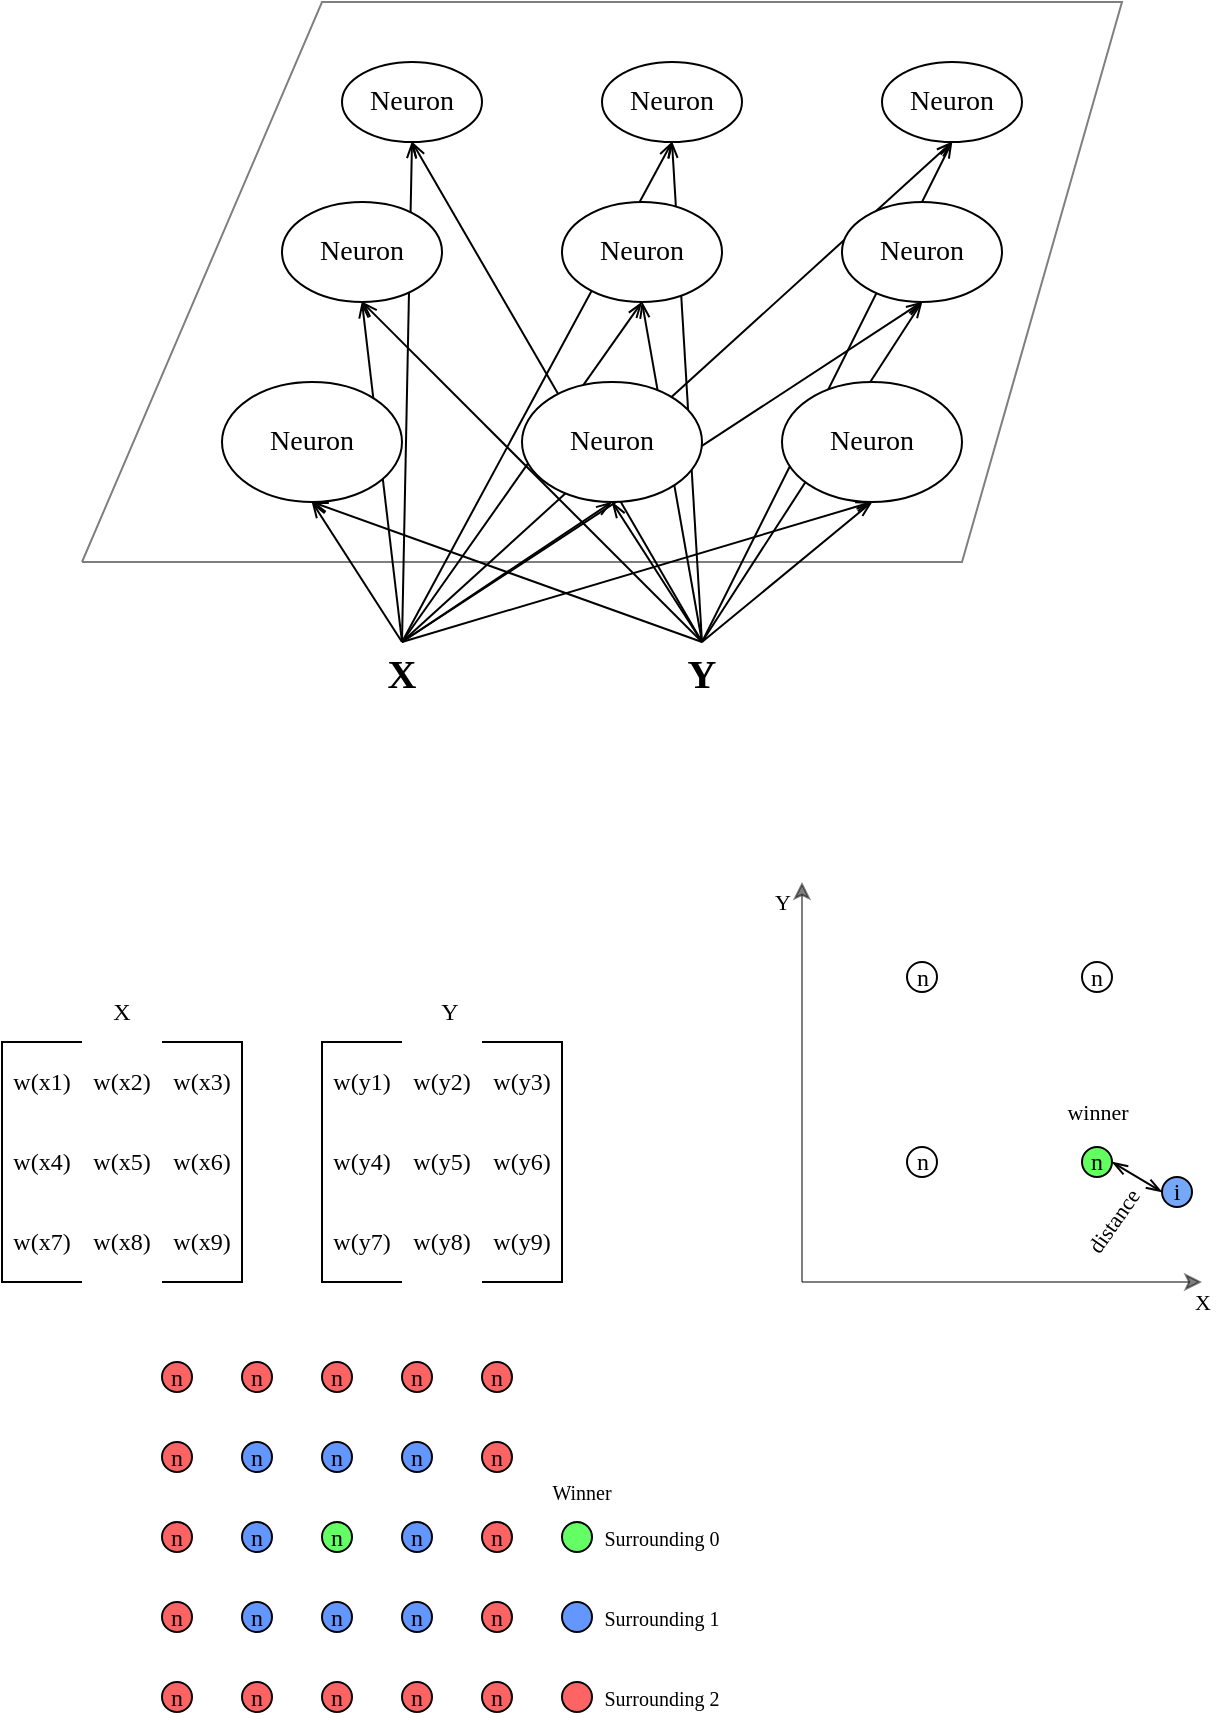 <mxfile version="24.8.3">
  <diagram name="Stránka-1" id="-_9v5eID9Npz3uLiCwEH">
    <mxGraphModel dx="500" dy="269" grid="1" gridSize="10" guides="1" tooltips="1" connect="1" arrows="1" fold="1" page="1" pageScale="1" pageWidth="827" pageHeight="1169" math="0" shadow="0">
      <root>
        <mxCell id="0" />
        <mxCell id="1" parent="0" />
        <mxCell id="UTw3ULWgcbPNzV8K0Oq_-37" value="" style="endArrow=openThin;html=1;rounded=0;exitX=0.5;exitY=0;exitDx=0;exitDy=0;entryX=0.5;entryY=1;entryDx=0;entryDy=0;endFill=0;" edge="1" parent="1" source="UTw3ULWgcbPNzV8K0Oq_-19" target="UTw3ULWgcbPNzV8K0Oq_-2">
          <mxGeometry width="50" height="50" relative="1" as="geometry">
            <mxPoint x="540" y="430" as="sourcePoint" />
            <mxPoint x="650" y="260" as="targetPoint" />
          </mxGeometry>
        </mxCell>
        <mxCell id="UTw3ULWgcbPNzV8K0Oq_-36" value="" style="endArrow=openThin;html=1;rounded=0;exitX=0.5;exitY=0;exitDx=0;exitDy=0;entryX=0.5;entryY=1;entryDx=0;entryDy=0;endFill=0;" edge="1" parent="1" source="UTw3ULWgcbPNzV8K0Oq_-19" target="UTw3ULWgcbPNzV8K0Oq_-6">
          <mxGeometry width="50" height="50" relative="1" as="geometry">
            <mxPoint x="530" y="420" as="sourcePoint" />
            <mxPoint x="640" y="250" as="targetPoint" />
          </mxGeometry>
        </mxCell>
        <mxCell id="UTw3ULWgcbPNzV8K0Oq_-35" value="" style="endArrow=openThin;html=1;rounded=0;exitX=0.5;exitY=0;exitDx=0;exitDy=0;entryX=0.5;entryY=1;entryDx=0;entryDy=0;endFill=0;" edge="1" parent="1" source="UTw3ULWgcbPNzV8K0Oq_-19" target="UTw3ULWgcbPNzV8K0Oq_-7">
          <mxGeometry width="50" height="50" relative="1" as="geometry">
            <mxPoint x="520" y="410" as="sourcePoint" />
            <mxPoint x="630" y="240" as="targetPoint" />
          </mxGeometry>
        </mxCell>
        <mxCell id="UTw3ULWgcbPNzV8K0Oq_-34" value="" style="endArrow=openThin;html=1;rounded=0;exitX=0.5;exitY=0;exitDx=0;exitDy=0;entryX=0.5;entryY=1;entryDx=0;entryDy=0;endFill=0;" edge="1" parent="1" source="UTw3ULWgcbPNzV8K0Oq_-19" target="UTw3ULWgcbPNzV8K0Oq_-11">
          <mxGeometry width="50" height="50" relative="1" as="geometry">
            <mxPoint x="470" y="510" as="sourcePoint" />
            <mxPoint x="450" y="340" as="targetPoint" />
          </mxGeometry>
        </mxCell>
        <mxCell id="UTw3ULWgcbPNzV8K0Oq_-33" value="" style="endArrow=openThin;html=1;rounded=0;exitX=0.5;exitY=0;exitDx=0;exitDy=0;entryX=0.5;entryY=1;entryDx=0;entryDy=0;endFill=0;" edge="1" parent="1" source="UTw3ULWgcbPNzV8K0Oq_-19" target="UTw3ULWgcbPNzV8K0Oq_-10">
          <mxGeometry width="50" height="50" relative="1" as="geometry">
            <mxPoint x="460" y="500" as="sourcePoint" />
            <mxPoint x="440" y="330" as="targetPoint" />
          </mxGeometry>
        </mxCell>
        <mxCell id="UTw3ULWgcbPNzV8K0Oq_-28" value="" style="endArrow=openThin;html=1;rounded=0;exitX=0.5;exitY=0;exitDx=0;exitDy=0;entryX=0.5;entryY=1;entryDx=0;entryDy=0;endFill=0;" edge="1" parent="1" source="UTw3ULWgcbPNzV8K0Oq_-17" target="UTw3ULWgcbPNzV8K0Oq_-7">
          <mxGeometry width="50" height="50" relative="1" as="geometry">
            <mxPoint x="410" y="450" as="sourcePoint" />
            <mxPoint x="390" y="280" as="targetPoint" />
          </mxGeometry>
        </mxCell>
        <mxCell id="UTw3ULWgcbPNzV8K0Oq_-27" value="" style="endArrow=openThin;html=1;rounded=0;exitX=0.5;exitY=0;exitDx=0;exitDy=0;entryX=0.5;entryY=1;entryDx=0;entryDy=0;endFill=0;" edge="1" parent="1" source="UTw3ULWgcbPNzV8K0Oq_-17" target="UTw3ULWgcbPNzV8K0Oq_-11">
          <mxGeometry width="50" height="50" relative="1" as="geometry">
            <mxPoint x="400" y="440" as="sourcePoint" />
            <mxPoint x="380" y="270" as="targetPoint" />
          </mxGeometry>
        </mxCell>
        <mxCell id="UTw3ULWgcbPNzV8K0Oq_-26" value="" style="endArrow=openThin;html=1;rounded=0;exitX=0.5;exitY=0;exitDx=0;exitDy=0;entryX=0.5;entryY=1;entryDx=0;entryDy=0;endFill=0;" edge="1" parent="1" source="UTw3ULWgcbPNzV8K0Oq_-17" target="UTw3ULWgcbPNzV8K0Oq_-6">
          <mxGeometry width="50" height="50" relative="1" as="geometry">
            <mxPoint x="390" y="430" as="sourcePoint" />
            <mxPoint x="370" y="260" as="targetPoint" />
          </mxGeometry>
        </mxCell>
        <mxCell id="UTw3ULWgcbPNzV8K0Oq_-25" value="" style="endArrow=openThin;html=1;rounded=0;exitX=0.5;exitY=0;exitDx=0;exitDy=0;entryX=0.5;entryY=1;entryDx=0;entryDy=0;endFill=0;" edge="1" parent="1" source="UTw3ULWgcbPNzV8K0Oq_-17" target="UTw3ULWgcbPNzV8K0Oq_-2">
          <mxGeometry width="50" height="50" relative="1" as="geometry">
            <mxPoint x="380" y="420" as="sourcePoint" />
            <mxPoint x="360" y="250" as="targetPoint" />
          </mxGeometry>
        </mxCell>
        <mxCell id="UTw3ULWgcbPNzV8K0Oq_-24" value="" style="endArrow=openThin;html=1;rounded=0;exitX=0.5;exitY=0;exitDx=0;exitDy=0;entryX=0.5;entryY=1;entryDx=0;entryDy=0;endFill=0;" edge="1" parent="1" source="UTw3ULWgcbPNzV8K0Oq_-17" target="UTw3ULWgcbPNzV8K0Oq_-10">
          <mxGeometry width="50" height="50" relative="1" as="geometry">
            <mxPoint x="370" y="410" as="sourcePoint" />
            <mxPoint x="350" y="240" as="targetPoint" />
          </mxGeometry>
        </mxCell>
        <mxCell id="UTw3ULWgcbPNzV8K0Oq_-23" value="" style="endArrow=openThin;html=1;rounded=0;exitX=0.5;exitY=0;exitDx=0;exitDy=0;entryX=0.5;entryY=1;entryDx=0;entryDy=0;endFill=0;" edge="1" parent="1" source="UTw3ULWgcbPNzV8K0Oq_-17" target="UTw3ULWgcbPNzV8K0Oq_-8">
          <mxGeometry width="50" height="50" relative="1" as="geometry">
            <mxPoint x="370" y="410" as="sourcePoint" />
            <mxPoint x="605" y="340" as="targetPoint" />
          </mxGeometry>
        </mxCell>
        <mxCell id="UTw3ULWgcbPNzV8K0Oq_-2" value="&lt;font style=&quot;font-size: 14px;&quot; face=&quot;Times New Roman&quot;&gt;Neuron&lt;/font&gt;" style="ellipse;whiteSpace=wrap;html=1;" vertex="1" parent="1">
          <mxGeometry x="330" y="110" width="70" height="40" as="geometry" />
        </mxCell>
        <mxCell id="UTw3ULWgcbPNzV8K0Oq_-5" value="" style="endArrow=none;html=1;rounded=0;opacity=50;" edge="1" parent="1">
          <mxGeometry width="50" height="50" relative="1" as="geometry">
            <mxPoint x="200" y="360" as="sourcePoint" />
            <mxPoint x="200" y="360" as="targetPoint" />
            <Array as="points">
              <mxPoint x="640" y="360" />
              <mxPoint x="720" y="80" />
              <mxPoint x="320" y="80" />
            </Array>
          </mxGeometry>
        </mxCell>
        <mxCell id="UTw3ULWgcbPNzV8K0Oq_-6" value="&lt;font style=&quot;font-size: 14px;&quot; face=&quot;Times New Roman&quot;&gt;Neuron&lt;/font&gt;" style="ellipse;whiteSpace=wrap;html=1;" vertex="1" parent="1">
          <mxGeometry x="460" y="110" width="70" height="40" as="geometry" />
        </mxCell>
        <mxCell id="UTw3ULWgcbPNzV8K0Oq_-7" value="&lt;font style=&quot;font-size: 14px;&quot; face=&quot;Times New Roman&quot;&gt;Neuron&lt;/font&gt;" style="ellipse;whiteSpace=wrap;html=1;" vertex="1" parent="1">
          <mxGeometry x="600" y="110" width="70" height="40" as="geometry" />
        </mxCell>
        <mxCell id="UTw3ULWgcbPNzV8K0Oq_-8" value="&lt;font style=&quot;font-size: 14px;&quot; face=&quot;Times New Roman&quot;&gt;Neuron&lt;/font&gt;" style="ellipse;whiteSpace=wrap;html=1;" vertex="1" parent="1">
          <mxGeometry x="300" y="180" width="80" height="50" as="geometry" />
        </mxCell>
        <mxCell id="UTw3ULWgcbPNzV8K0Oq_-10" value="&lt;font style=&quot;font-size: 14px;&quot; face=&quot;Times New Roman&quot;&gt;Neuron&lt;/font&gt;" style="ellipse;whiteSpace=wrap;html=1;" vertex="1" parent="1">
          <mxGeometry x="440" y="180" width="80" height="50" as="geometry" />
        </mxCell>
        <mxCell id="UTw3ULWgcbPNzV8K0Oq_-11" value="&lt;font style=&quot;font-size: 14px;&quot; face=&quot;Times New Roman&quot;&gt;Neuron&lt;/font&gt;" style="ellipse;whiteSpace=wrap;html=1;" vertex="1" parent="1">
          <mxGeometry x="580" y="180" width="80" height="50" as="geometry" />
        </mxCell>
        <mxCell id="UTw3ULWgcbPNzV8K0Oq_-12" value="&lt;font style=&quot;font-size: 14px;&quot; face=&quot;Times New Roman&quot;&gt;Neuron&lt;/font&gt;" style="ellipse;whiteSpace=wrap;html=1;" vertex="1" parent="1">
          <mxGeometry x="270" y="270" width="90" height="60" as="geometry" />
        </mxCell>
        <mxCell id="UTw3ULWgcbPNzV8K0Oq_-15" value="&lt;font style=&quot;font-size: 14px;&quot; face=&quot;Times New Roman&quot;&gt;Neuron&lt;/font&gt;" style="ellipse;whiteSpace=wrap;html=1;" vertex="1" parent="1">
          <mxGeometry x="420" y="270" width="90" height="60" as="geometry" />
        </mxCell>
        <mxCell id="UTw3ULWgcbPNzV8K0Oq_-16" value="&lt;font face=&quot;Times New Roman&quot; style=&quot;font-size: 14px;&quot;&gt;Neuron&lt;/font&gt;" style="ellipse;whiteSpace=wrap;html=1;" vertex="1" parent="1">
          <mxGeometry x="550" y="270" width="90" height="60" as="geometry" />
        </mxCell>
        <mxCell id="UTw3ULWgcbPNzV8K0Oq_-17" value="&lt;font size=&quot;1&quot; face=&quot;Times New Roman&quot; style=&quot;&quot;&gt;&lt;b style=&quot;font-size: 20px;&quot;&gt;X&lt;/b&gt;&lt;/font&gt;" style="text;html=1;align=center;verticalAlign=middle;whiteSpace=wrap;rounded=0;fontSize=16;" vertex="1" parent="1">
          <mxGeometry x="330" y="400" width="60" height="30" as="geometry" />
        </mxCell>
        <mxCell id="UTw3ULWgcbPNzV8K0Oq_-18" style="edgeStyle=orthogonalEdgeStyle;rounded=0;orthogonalLoop=1;jettySize=auto;html=1;exitX=0.5;exitY=1;exitDx=0;exitDy=0;" edge="1" parent="1" source="UTw3ULWgcbPNzV8K0Oq_-17" target="UTw3ULWgcbPNzV8K0Oq_-17">
          <mxGeometry relative="1" as="geometry" />
        </mxCell>
        <mxCell id="UTw3ULWgcbPNzV8K0Oq_-19" value="&lt;font size=&quot;1&quot; face=&quot;Times New Roman&quot; style=&quot;&quot;&gt;&lt;b style=&quot;font-size: 20px;&quot;&gt;Y&lt;/b&gt;&lt;/font&gt;" style="text;html=1;align=center;verticalAlign=middle;whiteSpace=wrap;rounded=0;fontSize=16;" vertex="1" parent="1">
          <mxGeometry x="480" y="400" width="60" height="30" as="geometry" />
        </mxCell>
        <mxCell id="UTw3ULWgcbPNzV8K0Oq_-20" value="" style="endArrow=openThin;html=1;rounded=0;exitX=0.5;exitY=0;exitDx=0;exitDy=0;entryX=0.5;entryY=1;entryDx=0;entryDy=0;endFill=0;" edge="1" parent="1" source="UTw3ULWgcbPNzV8K0Oq_-17" target="UTw3ULWgcbPNzV8K0Oq_-12">
          <mxGeometry width="50" height="50" relative="1" as="geometry">
            <mxPoint x="540" y="310" as="sourcePoint" />
            <mxPoint x="400" y="320" as="targetPoint" />
          </mxGeometry>
        </mxCell>
        <mxCell id="UTw3ULWgcbPNzV8K0Oq_-21" value="" style="endArrow=openThin;html=1;rounded=0;exitX=0.5;exitY=0;exitDx=0;exitDy=0;entryX=0.5;entryY=1;entryDx=0;entryDy=0;endFill=0;" edge="1" parent="1" source="UTw3ULWgcbPNzV8K0Oq_-17" target="UTw3ULWgcbPNzV8K0Oq_-15">
          <mxGeometry width="50" height="50" relative="1" as="geometry">
            <mxPoint x="370" y="410" as="sourcePoint" />
            <mxPoint x="325" y="340" as="targetPoint" />
          </mxGeometry>
        </mxCell>
        <mxCell id="UTw3ULWgcbPNzV8K0Oq_-22" value="" style="endArrow=openThin;html=1;rounded=0;exitX=0.5;exitY=0;exitDx=0;exitDy=0;entryX=0.5;entryY=1;entryDx=0;entryDy=0;endFill=0;" edge="1" parent="1" source="UTw3ULWgcbPNzV8K0Oq_-17" target="UTw3ULWgcbPNzV8K0Oq_-16">
          <mxGeometry width="50" height="50" relative="1" as="geometry">
            <mxPoint x="370" y="410" as="sourcePoint" />
            <mxPoint x="475" y="340" as="targetPoint" />
          </mxGeometry>
        </mxCell>
        <mxCell id="UTw3ULWgcbPNzV8K0Oq_-29" value="" style="endArrow=openThin;html=1;rounded=0;exitX=0.5;exitY=0;exitDx=0;exitDy=0;entryX=0.5;entryY=1;entryDx=0;entryDy=0;endFill=0;" edge="1" parent="1" source="UTw3ULWgcbPNzV8K0Oq_-19" target="UTw3ULWgcbPNzV8K0Oq_-12">
          <mxGeometry width="50" height="50" relative="1" as="geometry">
            <mxPoint x="420" y="460" as="sourcePoint" />
            <mxPoint x="400" y="290" as="targetPoint" />
          </mxGeometry>
        </mxCell>
        <mxCell id="UTw3ULWgcbPNzV8K0Oq_-30" value="" style="endArrow=openThin;html=1;rounded=0;exitX=0.5;exitY=0;exitDx=0;exitDy=0;entryX=0.5;entryY=1;entryDx=0;entryDy=0;endFill=0;" edge="1" parent="1" source="UTw3ULWgcbPNzV8K0Oq_-19" target="UTw3ULWgcbPNzV8K0Oq_-15">
          <mxGeometry width="50" height="50" relative="1" as="geometry">
            <mxPoint x="430" y="470" as="sourcePoint" />
            <mxPoint x="410" y="300" as="targetPoint" />
          </mxGeometry>
        </mxCell>
        <mxCell id="UTw3ULWgcbPNzV8K0Oq_-31" value="" style="endArrow=openThin;html=1;rounded=0;exitX=0.5;exitY=0;exitDx=0;exitDy=0;entryX=0.5;entryY=1;entryDx=0;entryDy=0;endFill=0;" edge="1" parent="1" source="UTw3ULWgcbPNzV8K0Oq_-19" target="UTw3ULWgcbPNzV8K0Oq_-16">
          <mxGeometry width="50" height="50" relative="1" as="geometry">
            <mxPoint x="440" y="480" as="sourcePoint" />
            <mxPoint x="420" y="310" as="targetPoint" />
          </mxGeometry>
        </mxCell>
        <mxCell id="UTw3ULWgcbPNzV8K0Oq_-32" value="" style="endArrow=openThin;html=1;rounded=0;exitX=0.5;exitY=0;exitDx=0;exitDy=0;entryX=0.5;entryY=1;entryDx=0;entryDy=0;endFill=0;" edge="1" parent="1" source="UTw3ULWgcbPNzV8K0Oq_-19" target="UTw3ULWgcbPNzV8K0Oq_-8">
          <mxGeometry width="50" height="50" relative="1" as="geometry">
            <mxPoint x="450" y="490" as="sourcePoint" />
            <mxPoint x="430" y="320" as="targetPoint" />
          </mxGeometry>
        </mxCell>
        <mxCell id="UTw3ULWgcbPNzV8K0Oq_-38" value="" style="endArrow=none;html=1;rounded=0;" edge="1" parent="1">
          <mxGeometry width="50" height="50" relative="1" as="geometry">
            <mxPoint x="200" y="600" as="sourcePoint" />
            <mxPoint x="200" y="720" as="targetPoint" />
            <Array as="points">
              <mxPoint x="160" y="600" />
              <mxPoint x="160" y="720" />
            </Array>
          </mxGeometry>
        </mxCell>
        <mxCell id="UTw3ULWgcbPNzV8K0Oq_-39" value="" style="endArrow=none;html=1;rounded=0;" edge="1" parent="1">
          <mxGeometry width="50" height="50" relative="1" as="geometry">
            <mxPoint x="240" y="720" as="sourcePoint" />
            <mxPoint x="240" y="600" as="targetPoint" />
            <Array as="points">
              <mxPoint x="280" y="720" />
              <mxPoint x="280" y="600" />
            </Array>
          </mxGeometry>
        </mxCell>
        <mxCell id="UTw3ULWgcbPNzV8K0Oq_-40" value="w(x1)" style="text;html=1;align=center;verticalAlign=middle;whiteSpace=wrap;rounded=0;fontFamily=Times New Roman;" vertex="1" parent="1">
          <mxGeometry x="160" y="610" width="40" height="20" as="geometry" />
        </mxCell>
        <mxCell id="UTw3ULWgcbPNzV8K0Oq_-43" value="w(x2)" style="text;html=1;align=center;verticalAlign=middle;whiteSpace=wrap;rounded=0;fontFamily=Times New Roman;" vertex="1" parent="1">
          <mxGeometry x="200" y="610" width="40" height="20" as="geometry" />
        </mxCell>
        <mxCell id="UTw3ULWgcbPNzV8K0Oq_-44" value="w(x3)" style="text;html=1;align=center;verticalAlign=middle;whiteSpace=wrap;rounded=0;fontFamily=Times New Roman;" vertex="1" parent="1">
          <mxGeometry x="240" y="610" width="40" height="20" as="geometry" />
        </mxCell>
        <mxCell id="UTw3ULWgcbPNzV8K0Oq_-45" value="w(x7)" style="text;html=1;align=center;verticalAlign=middle;whiteSpace=wrap;rounded=0;fontFamily=Times New Roman;" vertex="1" parent="1">
          <mxGeometry x="160" y="690" width="40" height="20" as="geometry" />
        </mxCell>
        <mxCell id="UTw3ULWgcbPNzV8K0Oq_-46" value="w(x8)" style="text;html=1;align=center;verticalAlign=middle;whiteSpace=wrap;rounded=0;fontFamily=Times New Roman;" vertex="1" parent="1">
          <mxGeometry x="200" y="690" width="40" height="20" as="geometry" />
        </mxCell>
        <mxCell id="UTw3ULWgcbPNzV8K0Oq_-47" value="w(x9)" style="text;html=1;align=center;verticalAlign=middle;whiteSpace=wrap;rounded=0;fontFamily=Times New Roman;" vertex="1" parent="1">
          <mxGeometry x="240" y="690" width="40" height="20" as="geometry" />
        </mxCell>
        <mxCell id="UTw3ULWgcbPNzV8K0Oq_-48" value="w(x4)" style="text;html=1;align=center;verticalAlign=middle;whiteSpace=wrap;rounded=0;fontFamily=Times New Roman;" vertex="1" parent="1">
          <mxGeometry x="160" y="650" width="40" height="20" as="geometry" />
        </mxCell>
        <mxCell id="UTw3ULWgcbPNzV8K0Oq_-49" value="w(x5)" style="text;html=1;align=center;verticalAlign=middle;whiteSpace=wrap;rounded=0;fontFamily=Times New Roman;" vertex="1" parent="1">
          <mxGeometry x="200" y="650" width="40" height="20" as="geometry" />
        </mxCell>
        <mxCell id="UTw3ULWgcbPNzV8K0Oq_-50" value="w(x6)" style="text;html=1;align=center;verticalAlign=middle;whiteSpace=wrap;rounded=0;fontFamily=Times New Roman;" vertex="1" parent="1">
          <mxGeometry x="240" y="650" width="40" height="20" as="geometry" />
        </mxCell>
        <mxCell id="UTw3ULWgcbPNzV8K0Oq_-51" value="" style="endArrow=none;html=1;rounded=0;" edge="1" parent="1">
          <mxGeometry width="50" height="50" relative="1" as="geometry">
            <mxPoint x="360" y="600" as="sourcePoint" />
            <mxPoint x="360" y="720" as="targetPoint" />
            <Array as="points">
              <mxPoint x="320" y="600" />
              <mxPoint x="320" y="720" />
            </Array>
          </mxGeometry>
        </mxCell>
        <mxCell id="UTw3ULWgcbPNzV8K0Oq_-52" value="" style="endArrow=none;html=1;rounded=0;" edge="1" parent="1">
          <mxGeometry width="50" height="50" relative="1" as="geometry">
            <mxPoint x="400" y="720" as="sourcePoint" />
            <mxPoint x="400" y="600" as="targetPoint" />
            <Array as="points">
              <mxPoint x="440" y="720" />
              <mxPoint x="440" y="600" />
            </Array>
          </mxGeometry>
        </mxCell>
        <mxCell id="UTw3ULWgcbPNzV8K0Oq_-53" value="w(y1)" style="text;html=1;align=center;verticalAlign=middle;whiteSpace=wrap;rounded=0;fontFamily=Times New Roman;" vertex="1" parent="1">
          <mxGeometry x="320" y="610" width="40" height="20" as="geometry" />
        </mxCell>
        <mxCell id="UTw3ULWgcbPNzV8K0Oq_-54" value="w(y2)" style="text;html=1;align=center;verticalAlign=middle;whiteSpace=wrap;rounded=0;fontFamily=Times New Roman;" vertex="1" parent="1">
          <mxGeometry x="360" y="610" width="40" height="20" as="geometry" />
        </mxCell>
        <mxCell id="UTw3ULWgcbPNzV8K0Oq_-55" value="w(y3)" style="text;html=1;align=center;verticalAlign=middle;whiteSpace=wrap;rounded=0;fontFamily=Times New Roman;" vertex="1" parent="1">
          <mxGeometry x="400" y="610" width="40" height="20" as="geometry" />
        </mxCell>
        <mxCell id="UTw3ULWgcbPNzV8K0Oq_-56" value="w(y7)" style="text;html=1;align=center;verticalAlign=middle;whiteSpace=wrap;rounded=0;fontFamily=Times New Roman;" vertex="1" parent="1">
          <mxGeometry x="320" y="690" width="40" height="20" as="geometry" />
        </mxCell>
        <mxCell id="UTw3ULWgcbPNzV8K0Oq_-57" value="w(y8)" style="text;html=1;align=center;verticalAlign=middle;whiteSpace=wrap;rounded=0;fontFamily=Times New Roman;" vertex="1" parent="1">
          <mxGeometry x="360" y="690" width="40" height="20" as="geometry" />
        </mxCell>
        <mxCell id="UTw3ULWgcbPNzV8K0Oq_-58" value="w(y9)" style="text;html=1;align=center;verticalAlign=middle;whiteSpace=wrap;rounded=0;fontFamily=Times New Roman;" vertex="1" parent="1">
          <mxGeometry x="400" y="690" width="40" height="20" as="geometry" />
        </mxCell>
        <mxCell id="UTw3ULWgcbPNzV8K0Oq_-59" value="w(y4)" style="text;html=1;align=center;verticalAlign=middle;whiteSpace=wrap;rounded=0;fontFamily=Times New Roman;" vertex="1" parent="1">
          <mxGeometry x="320" y="650" width="40" height="20" as="geometry" />
        </mxCell>
        <mxCell id="UTw3ULWgcbPNzV8K0Oq_-60" value="w(y5)" style="text;html=1;align=center;verticalAlign=middle;whiteSpace=wrap;rounded=0;fontFamily=Times New Roman;" vertex="1" parent="1">
          <mxGeometry x="360" y="650" width="40" height="20" as="geometry" />
        </mxCell>
        <mxCell id="UTw3ULWgcbPNzV8K0Oq_-61" value="w(y6)" style="text;html=1;align=center;verticalAlign=middle;whiteSpace=wrap;rounded=0;fontFamily=Times New Roman;" vertex="1" parent="1">
          <mxGeometry x="400" y="650" width="40" height="20" as="geometry" />
        </mxCell>
        <mxCell id="UTw3ULWgcbPNzV8K0Oq_-62" value="" style="endArrow=classic;html=1;rounded=0;opacity=50;" edge="1" parent="1">
          <mxGeometry width="50" height="50" relative="1" as="geometry">
            <mxPoint x="560" y="720" as="sourcePoint" />
            <mxPoint x="560" y="520" as="targetPoint" />
          </mxGeometry>
        </mxCell>
        <mxCell id="UTw3ULWgcbPNzV8K0Oq_-65" value="&lt;font face=&quot;Times New Roman&quot;&gt;Y&lt;/font&gt;" style="edgeLabel;html=1;align=center;verticalAlign=middle;resizable=0;points=[];" vertex="1" connectable="0" parent="UTw3ULWgcbPNzV8K0Oq_-62">
          <mxGeometry x="0.351" relative="1" as="geometry">
            <mxPoint x="-10" y="-55" as="offset" />
          </mxGeometry>
        </mxCell>
        <mxCell id="UTw3ULWgcbPNzV8K0Oq_-63" value="" style="endArrow=classic;html=1;rounded=0;opacity=50;" edge="1" parent="1">
          <mxGeometry width="50" height="50" relative="1" as="geometry">
            <mxPoint x="560" y="720" as="sourcePoint" />
            <mxPoint x="760" y="720" as="targetPoint" />
          </mxGeometry>
        </mxCell>
        <mxCell id="UTw3ULWgcbPNzV8K0Oq_-64" value="X" style="edgeLabel;html=1;align=center;verticalAlign=middle;resizable=0;points=[];fontFamily=Times New Roman;" vertex="1" connectable="0" parent="UTw3ULWgcbPNzV8K0Oq_-63">
          <mxGeometry x="0.461" y="1" relative="1" as="geometry">
            <mxPoint x="54" y="11" as="offset" />
          </mxGeometry>
        </mxCell>
        <mxCell id="UTw3ULWgcbPNzV8K0Oq_-66" value="n" style="ellipse;whiteSpace=wrap;html=1;aspect=fixed;fontFamily=Times New Roman;" vertex="1" parent="1">
          <mxGeometry x="612.5" y="652.5" width="15" height="15" as="geometry" />
        </mxCell>
        <mxCell id="UTw3ULWgcbPNzV8K0Oq_-68" value="n" style="ellipse;whiteSpace=wrap;html=1;aspect=fixed;fontFamily=Times New Roman;fillColor=#64ff61;" vertex="1" parent="1">
          <mxGeometry x="700" y="652.5" width="15" height="15" as="geometry" />
        </mxCell>
        <mxCell id="UTw3ULWgcbPNzV8K0Oq_-69" value="n" style="ellipse;whiteSpace=wrap;html=1;aspect=fixed;fontFamily=Times New Roman;" vertex="1" parent="1">
          <mxGeometry x="612.5" y="560" width="15" height="15" as="geometry" />
        </mxCell>
        <mxCell id="UTw3ULWgcbPNzV8K0Oq_-70" value="n" style="ellipse;whiteSpace=wrap;html=1;aspect=fixed;fontFamily=Times New Roman;" vertex="1" parent="1">
          <mxGeometry x="700" y="560" width="15" height="15" as="geometry" />
        </mxCell>
        <mxCell id="UTw3ULWgcbPNzV8K0Oq_-71" value="i" style="ellipse;whiteSpace=wrap;html=1;aspect=fixed;fontFamily=Times New Roman;fontColor=#000000;fillColor=#76a8f9;" vertex="1" parent="1">
          <mxGeometry x="740" y="667.5" width="15" height="15" as="geometry" />
        </mxCell>
        <mxCell id="UTw3ULWgcbPNzV8K0Oq_-73" value="" style="endArrow=openThin;startArrow=openThin;html=1;rounded=0;startFill=0;endFill=0;entryX=0;entryY=0.5;entryDx=0;entryDy=0;exitX=1;exitY=0.5;exitDx=0;exitDy=0;" edge="1" parent="1" source="UTw3ULWgcbPNzV8K0Oq_-68" target="UTw3ULWgcbPNzV8K0Oq_-71">
          <mxGeometry width="50" height="50" relative="1" as="geometry">
            <mxPoint x="600" y="660" as="sourcePoint" />
            <mxPoint x="650" y="610" as="targetPoint" />
          </mxGeometry>
        </mxCell>
        <mxCell id="UTw3ULWgcbPNzV8K0Oq_-74" value="&lt;font face=&quot;Times New Roman&quot;&gt;distance&lt;/font&gt;" style="edgeLabel;html=1;align=center;verticalAlign=middle;resizable=0;points=[];rotation=-55;" vertex="1" connectable="0" parent="UTw3ULWgcbPNzV8K0Oq_-73">
          <mxGeometry x="0.088" y="1" relative="1" as="geometry">
            <mxPoint x="-14" y="23" as="offset" />
          </mxGeometry>
        </mxCell>
        <mxCell id="UTw3ULWgcbPNzV8K0Oq_-76" value="&lt;font color=&quot;#000000&quot; face=&quot;Times New Roman&quot; style=&quot;font-size: 11px;&quot;&gt;winner&lt;/font&gt;" style="text;html=1;align=center;verticalAlign=middle;whiteSpace=wrap;rounded=0;fontColor=#00ff00;" vertex="1" parent="1">
          <mxGeometry x="677.5" y="620" width="60" height="30" as="geometry" />
        </mxCell>
        <mxCell id="UTw3ULWgcbPNzV8K0Oq_-77" value="X" style="text;html=1;align=center;verticalAlign=middle;whiteSpace=wrap;rounded=0;fontFamily=Times New Roman;" vertex="1" parent="1">
          <mxGeometry x="190" y="570" width="60" height="30" as="geometry" />
        </mxCell>
        <mxCell id="UTw3ULWgcbPNzV8K0Oq_-78" value="Y" style="text;html=1;align=center;verticalAlign=middle;whiteSpace=wrap;rounded=0;fontFamily=Times New Roman;" vertex="1" parent="1">
          <mxGeometry x="354" y="570" width="60" height="30" as="geometry" />
        </mxCell>
        <mxCell id="UTw3ULWgcbPNzV8K0Oq_-79" value="n" style="ellipse;whiteSpace=wrap;html=1;aspect=fixed;fontFamily=Times New Roman;fillColor=#6496ff;" vertex="1" parent="1">
          <mxGeometry x="280" y="800" width="15" height="15" as="geometry" />
        </mxCell>
        <mxCell id="UTw3ULWgcbPNzV8K0Oq_-83" value="n" style="ellipse;whiteSpace=wrap;html=1;aspect=fixed;fontFamily=Times New Roman;fillColor=#64ff64;" vertex="1" parent="1">
          <mxGeometry x="320" y="840" width="15" height="15" as="geometry" />
        </mxCell>
        <mxCell id="UTw3ULWgcbPNzV8K0Oq_-98" value="n" style="ellipse;whiteSpace=wrap;html=1;aspect=fixed;fontFamily=Times New Roman;fillColor=#ff6464;" vertex="1" parent="1">
          <mxGeometry x="400" y="760" width="15" height="15" as="geometry" />
        </mxCell>
        <mxCell id="UTw3ULWgcbPNzV8K0Oq_-104" value="n" style="ellipse;whiteSpace=wrap;html=1;aspect=fixed;fontFamily=Times New Roman;fillColor=#6496ff;" vertex="1" parent="1">
          <mxGeometry x="320" y="800" width="15" height="15" as="geometry" />
        </mxCell>
        <mxCell id="UTw3ULWgcbPNzV8K0Oq_-105" value="n" style="ellipse;whiteSpace=wrap;html=1;aspect=fixed;fontFamily=Times New Roman;fillColor=#6496ff;" vertex="1" parent="1">
          <mxGeometry x="360" y="800" width="15" height="15" as="geometry" />
        </mxCell>
        <mxCell id="UTw3ULWgcbPNzV8K0Oq_-106" value="n" style="ellipse;whiteSpace=wrap;html=1;aspect=fixed;fontFamily=Times New Roman;fillColor=#6496ff;" vertex="1" parent="1">
          <mxGeometry x="280" y="880" width="15" height="15" as="geometry" />
        </mxCell>
        <mxCell id="UTw3ULWgcbPNzV8K0Oq_-107" value="n" style="ellipse;whiteSpace=wrap;html=1;aspect=fixed;fontFamily=Times New Roman;fillColor=#6496ff;" vertex="1" parent="1">
          <mxGeometry x="320" y="880" width="15" height="15" as="geometry" />
        </mxCell>
        <mxCell id="UTw3ULWgcbPNzV8K0Oq_-108" value="n" style="ellipse;whiteSpace=wrap;html=1;aspect=fixed;fontFamily=Times New Roman;fillColor=#6496ff;" vertex="1" parent="1">
          <mxGeometry x="360" y="880" width="15" height="15" as="geometry" />
        </mxCell>
        <mxCell id="UTw3ULWgcbPNzV8K0Oq_-109" value="n" style="ellipse;whiteSpace=wrap;html=1;aspect=fixed;fontFamily=Times New Roman;fillColor=#6496ff;" vertex="1" parent="1">
          <mxGeometry x="280" y="840" width="15" height="15" as="geometry" />
        </mxCell>
        <mxCell id="UTw3ULWgcbPNzV8K0Oq_-110" value="n" style="ellipse;whiteSpace=wrap;html=1;aspect=fixed;fontFamily=Times New Roman;fillColor=#6496ff;" vertex="1" parent="1">
          <mxGeometry x="360" y="840" width="15" height="15" as="geometry" />
        </mxCell>
        <mxCell id="UTw3ULWgcbPNzV8K0Oq_-111" value="n" style="ellipse;whiteSpace=wrap;html=1;aspect=fixed;fontFamily=Times New Roman;fillColor=#ff6464;" vertex="1" parent="1">
          <mxGeometry x="360" y="760" width="15" height="15" as="geometry" />
        </mxCell>
        <mxCell id="UTw3ULWgcbPNzV8K0Oq_-112" value="n" style="ellipse;whiteSpace=wrap;html=1;aspect=fixed;fontFamily=Times New Roman;fillColor=#ff6464;" vertex="1" parent="1">
          <mxGeometry x="320" y="760" width="15" height="15" as="geometry" />
        </mxCell>
        <mxCell id="UTw3ULWgcbPNzV8K0Oq_-113" value="n" style="ellipse;whiteSpace=wrap;html=1;aspect=fixed;fontFamily=Times New Roman;fillColor=#ff6464;" vertex="1" parent="1">
          <mxGeometry x="280" y="760" width="15" height="15" as="geometry" />
        </mxCell>
        <mxCell id="UTw3ULWgcbPNzV8K0Oq_-114" value="n" style="ellipse;whiteSpace=wrap;html=1;aspect=fixed;fontFamily=Times New Roman;fillColor=#ff6464;" vertex="1" parent="1">
          <mxGeometry x="400" y="920" width="15" height="15" as="geometry" />
        </mxCell>
        <mxCell id="UTw3ULWgcbPNzV8K0Oq_-115" value="n" style="ellipse;whiteSpace=wrap;html=1;aspect=fixed;fontFamily=Times New Roman;fillColor=#ff6464;" vertex="1" parent="1">
          <mxGeometry x="360" y="920" width="15" height="15" as="geometry" />
        </mxCell>
        <mxCell id="UTw3ULWgcbPNzV8K0Oq_-116" value="n" style="ellipse;whiteSpace=wrap;html=1;aspect=fixed;fontFamily=Times New Roman;fillColor=#ff6464;" vertex="1" parent="1">
          <mxGeometry x="320" y="920" width="15" height="15" as="geometry" />
        </mxCell>
        <mxCell id="UTw3ULWgcbPNzV8K0Oq_-117" value="n" style="ellipse;whiteSpace=wrap;html=1;aspect=fixed;fontFamily=Times New Roman;fillColor=#ff6464;" vertex="1" parent="1">
          <mxGeometry x="280" y="920" width="15" height="15" as="geometry" />
        </mxCell>
        <mxCell id="UTw3ULWgcbPNzV8K0Oq_-118" value="n" style="ellipse;whiteSpace=wrap;html=1;aspect=fixed;fontFamily=Times New Roman;fillColor=#ff6464;" vertex="1" parent="1">
          <mxGeometry x="400" y="880" width="15" height="15" as="geometry" />
        </mxCell>
        <mxCell id="UTw3ULWgcbPNzV8K0Oq_-119" value="n" style="ellipse;whiteSpace=wrap;html=1;aspect=fixed;fontFamily=Times New Roman;fillColor=#ff6464;" vertex="1" parent="1">
          <mxGeometry x="400" y="840" width="15" height="15" as="geometry" />
        </mxCell>
        <mxCell id="UTw3ULWgcbPNzV8K0Oq_-120" value="n" style="ellipse;whiteSpace=wrap;html=1;aspect=fixed;fontFamily=Times New Roman;fillColor=#ff6464;" vertex="1" parent="1">
          <mxGeometry x="400" y="800" width="15" height="15" as="geometry" />
        </mxCell>
        <mxCell id="UTw3ULWgcbPNzV8K0Oq_-121" value="n" style="ellipse;whiteSpace=wrap;html=1;aspect=fixed;fontFamily=Times New Roman;fillColor=#ff6464;" vertex="1" parent="1">
          <mxGeometry x="240" y="760" width="15" height="15" as="geometry" />
        </mxCell>
        <mxCell id="UTw3ULWgcbPNzV8K0Oq_-122" value="n" style="ellipse;whiteSpace=wrap;html=1;aspect=fixed;fontFamily=Times New Roman;fillColor=#ff6464;" vertex="1" parent="1">
          <mxGeometry x="240" y="920" width="15" height="15" as="geometry" />
        </mxCell>
        <mxCell id="UTw3ULWgcbPNzV8K0Oq_-123" value="n" style="ellipse;whiteSpace=wrap;html=1;aspect=fixed;fontFamily=Times New Roman;fillColor=#ff6464;" vertex="1" parent="1">
          <mxGeometry x="240" y="880" width="15" height="15" as="geometry" />
        </mxCell>
        <mxCell id="UTw3ULWgcbPNzV8K0Oq_-124" value="n" style="ellipse;whiteSpace=wrap;html=1;aspect=fixed;fontFamily=Times New Roman;fillColor=#ff6464;" vertex="1" parent="1">
          <mxGeometry x="240" y="840" width="15" height="15" as="geometry" />
        </mxCell>
        <mxCell id="UTw3ULWgcbPNzV8K0Oq_-125" value="n" style="ellipse;whiteSpace=wrap;html=1;aspect=fixed;fontFamily=Times New Roman;fillColor=#ff6464;" vertex="1" parent="1">
          <mxGeometry x="240" y="800" width="15" height="15" as="geometry" />
        </mxCell>
        <mxCell id="UTw3ULWgcbPNzV8K0Oq_-126" value="" style="ellipse;whiteSpace=wrap;html=1;aspect=fixed;fontFamily=Times New Roman;fillColor=#64ff64;" vertex="1" parent="1">
          <mxGeometry x="440" y="840" width="15" height="15" as="geometry" />
        </mxCell>
        <mxCell id="UTw3ULWgcbPNzV8K0Oq_-127" value="" style="ellipse;whiteSpace=wrap;html=1;aspect=fixed;fontFamily=Times New Roman;fillColor=#6496ff;" vertex="1" parent="1">
          <mxGeometry x="440" y="880" width="15" height="15" as="geometry" />
        </mxCell>
        <mxCell id="UTw3ULWgcbPNzV8K0Oq_-128" value="" style="ellipse;whiteSpace=wrap;html=1;aspect=fixed;fontFamily=Times New Roman;fillColor=#ff6464;" vertex="1" parent="1">
          <mxGeometry x="440" y="920" width="15" height="15" as="geometry" />
        </mxCell>
        <mxCell id="UTw3ULWgcbPNzV8K0Oq_-129" value="&lt;font style=&quot;font-size: 10px;&quot;&gt;Surrounding 0&lt;/font&gt;" style="text;html=1;align=center;verticalAlign=middle;whiteSpace=wrap;rounded=0;fontFamily=Times New Roman;" vertex="1" parent="1">
          <mxGeometry x="460" y="832.5" width="60" height="30" as="geometry" />
        </mxCell>
        <mxCell id="UTw3ULWgcbPNzV8K0Oq_-130" value="&lt;font style=&quot;font-size: 10px;&quot;&gt;Surrounding 1&lt;/font&gt;" style="text;html=1;align=center;verticalAlign=middle;whiteSpace=wrap;rounded=0;fontFamily=Times New Roman;" vertex="1" parent="1">
          <mxGeometry x="460" y="872.5" width="60" height="30" as="geometry" />
        </mxCell>
        <mxCell id="UTw3ULWgcbPNzV8K0Oq_-131" value="&lt;font style=&quot;font-size: 10px;&quot;&gt;Surrounding 2&lt;/font&gt;" style="text;html=1;align=center;verticalAlign=middle;whiteSpace=wrap;rounded=0;fontFamily=Times New Roman;" vertex="1" parent="1">
          <mxGeometry x="460" y="912.5" width="60" height="30" as="geometry" />
        </mxCell>
        <mxCell id="UTw3ULWgcbPNzV8K0Oq_-132" value="&lt;font style=&quot;font-size: 10px;&quot;&gt;Winner&lt;/font&gt;" style="text;html=1;align=center;verticalAlign=middle;whiteSpace=wrap;rounded=0;fontFamily=Times New Roman;" vertex="1" parent="1">
          <mxGeometry x="420" y="810" width="60" height="30" as="geometry" />
        </mxCell>
      </root>
    </mxGraphModel>
  </diagram>
</mxfile>
